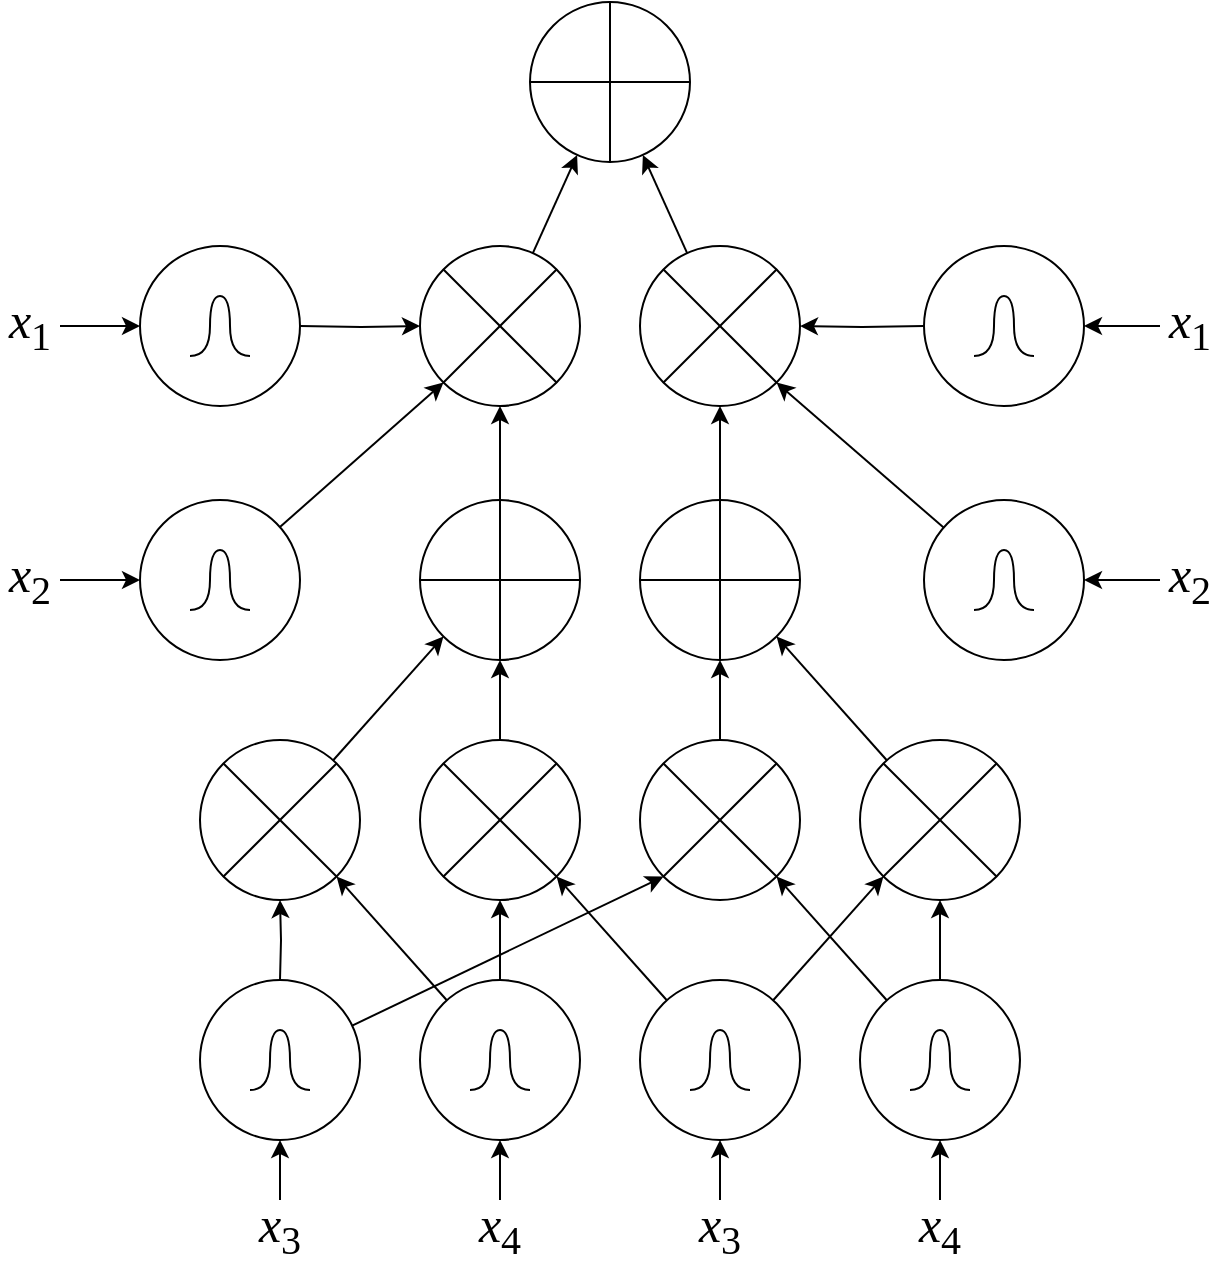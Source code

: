 <mxfile version="21.2.8" type="device">
  <diagram name="Page-1" id="Inq1Hw6wfs_KIvEQWjql">
    <mxGraphModel dx="186" dy="606" grid="1" gridSize="10" guides="1" tooltips="1" connect="1" arrows="1" fold="1" page="1" pageScale="1" pageWidth="850" pageHeight="1100" math="0" shadow="0">
      <root>
        <mxCell id="0" />
        <mxCell id="1" parent="0" />
        <mxCell id="gyXMwO3ofP4Fgjw1sUbA-225" value="" style="group;fontFamily=Times New Roman;fontSize=25;fillColor=default;container=0;" parent="1" vertex="1" connectable="0">
          <mxGeometry x="850" width="610" height="629" as="geometry" />
        </mxCell>
        <mxCell id="gyXMwO3ofP4Fgjw1sUbA-120" value="&lt;font style=&quot;&quot;&gt;&lt;i style=&quot;font-size: 25px;&quot;&gt;x&lt;/i&gt;&lt;sub style=&quot;&quot;&gt;&lt;font style=&quot;font-size: 20px;&quot;&gt;4&lt;/font&gt;&lt;/sub&gt;&lt;/font&gt;" style="text;html=1;strokeColor=none;fillColor=none;align=center;verticalAlign=middle;whiteSpace=wrap;rounded=0;fontFamily=Times New Roman;fontSize=25;" parent="1" vertex="1">
          <mxGeometry x="1085" y="599" width="30" height="30" as="geometry" />
        </mxCell>
        <mxCell id="gyXMwO3ofP4Fgjw1sUbA-122" value="&lt;font style=&quot;&quot;&gt;&lt;span style=&quot;font-size: 25px; font-style: italic;&quot;&gt;x&lt;/span&gt;&lt;sub style=&quot;&quot;&gt;&lt;font style=&quot;font-size: 20px;&quot;&gt;3&lt;/font&gt;&lt;/sub&gt;&lt;/font&gt;" style="text;html=1;strokeColor=none;fillColor=none;align=center;verticalAlign=middle;whiteSpace=wrap;rounded=0;fontFamily=Times New Roman;fontSize=25;" parent="1" vertex="1">
          <mxGeometry x="975" y="599" width="30" height="30" as="geometry" />
        </mxCell>
        <mxCell id="gyXMwO3ofP4Fgjw1sUbA-121" value="" style="edgeStyle=orthogonalEdgeStyle;rounded=0;orthogonalLoop=1;jettySize=auto;html=1;fontFamily=Times New Roman;fontSize=25;" parent="1" source="gyXMwO3ofP4Fgjw1sUbA-122" edge="1">
          <mxGeometry relative="1" as="geometry">
            <mxPoint x="990" y="569" as="targetPoint" />
          </mxGeometry>
        </mxCell>
        <mxCell id="gyXMwO3ofP4Fgjw1sUbA-126" value="" style="group;fontFamily=Times New Roman;fontSize=25;fontColor=#FFFFFF;" parent="1" vertex="1" connectable="0">
          <mxGeometry x="1060" y="489" width="80" height="80" as="geometry" />
        </mxCell>
        <mxCell id="gyXMwO3ofP4Fgjw1sUbA-127" value="" style="ellipse;whiteSpace=wrap;html=1;aspect=fixed;fontFamily=Times New Roman;fontSize=25;fontColor=#FFFFFF;" parent="gyXMwO3ofP4Fgjw1sUbA-126" vertex="1">
          <mxGeometry width="80" height="80" as="geometry" />
        </mxCell>
        <mxCell id="gyXMwO3ofP4Fgjw1sUbA-128" value="" style="endArrow=none;html=1;rounded=0;edgeStyle=orthogonalEdgeStyle;curved=1;fontFamily=Times New Roman;fontSize=25;fontColor=#FFFFFF;" parent="gyXMwO3ofP4Fgjw1sUbA-126" edge="1">
          <mxGeometry width="50" height="50" relative="1" as="geometry">
            <mxPoint x="55" y="55" as="sourcePoint" />
            <mxPoint x="25" y="55" as="targetPoint" />
            <Array as="points">
              <mxPoint x="45" y="55" />
              <mxPoint x="45" y="25" />
              <mxPoint x="35" y="25" />
              <mxPoint x="35" y="55" />
            </Array>
          </mxGeometry>
        </mxCell>
        <mxCell id="gyXMwO3ofP4Fgjw1sUbA-119" value="" style="edgeStyle=orthogonalEdgeStyle;rounded=0;orthogonalLoop=1;jettySize=auto;html=1;fontFamily=Times New Roman;fontSize=25;" parent="1" source="gyXMwO3ofP4Fgjw1sUbA-120" target="gyXMwO3ofP4Fgjw1sUbA-127" edge="1">
          <mxGeometry relative="1" as="geometry" />
        </mxCell>
        <mxCell id="gyXMwO3ofP4Fgjw1sUbA-132" value="" style="shape=sumEllipse;perimeter=ellipsePerimeter;whiteSpace=wrap;html=1;backgroundOutline=1;fontFamily=Times New Roman;fontSize=25;fontColor=#FFFFFF;" parent="1" vertex="1">
          <mxGeometry x="950" y="369" width="80" height="80" as="geometry" />
        </mxCell>
        <mxCell id="gyXMwO3ofP4Fgjw1sUbA-134" value="&lt;font style=&quot;&quot;&gt;&lt;i style=&quot;font-size: 25px;&quot;&gt;x&lt;/i&gt;&lt;sub style=&quot;&quot;&gt;&lt;font style=&quot;font-size: 20px;&quot;&gt;4&lt;/font&gt;&lt;/sub&gt;&lt;/font&gt;" style="text;html=1;strokeColor=none;fillColor=none;align=center;verticalAlign=middle;whiteSpace=wrap;rounded=0;fontFamily=Times New Roman;fontSize=25;" parent="1" vertex="1">
          <mxGeometry x="1305" y="599" width="30" height="30" as="geometry" />
        </mxCell>
        <mxCell id="gyXMwO3ofP4Fgjw1sUbA-136" value="&lt;font style=&quot;&quot;&gt;&lt;i style=&quot;font-size: 25px;&quot;&gt;x&lt;/i&gt;&lt;sub style=&quot;&quot;&gt;&lt;font style=&quot;font-size: 20px;&quot;&gt;3&lt;/font&gt;&lt;/sub&gt;&lt;/font&gt;" style="text;html=1;strokeColor=none;fillColor=none;align=center;verticalAlign=middle;whiteSpace=wrap;rounded=0;fontFamily=Times New Roman;fontSize=25;" parent="1" vertex="1">
          <mxGeometry x="1195" y="599" width="30" height="30" as="geometry" />
        </mxCell>
        <mxCell id="gyXMwO3ofP4Fgjw1sUbA-135" value="" style="edgeStyle=orthogonalEdgeStyle;rounded=0;orthogonalLoop=1;jettySize=auto;html=1;fontFamily=Times New Roman;fontSize=25;" parent="1" source="gyXMwO3ofP4Fgjw1sUbA-136" edge="1">
          <mxGeometry relative="1" as="geometry">
            <mxPoint x="1210" y="569" as="targetPoint" />
          </mxGeometry>
        </mxCell>
        <mxCell id="gyXMwO3ofP4Fgjw1sUbA-140" value="" style="group;fontFamily=Times New Roman;fontSize=25;fontColor=#FFFFFF;" parent="1" vertex="1" connectable="0">
          <mxGeometry x="1280" y="489" width="80" height="80" as="geometry" />
        </mxCell>
        <mxCell id="gyXMwO3ofP4Fgjw1sUbA-141" value="" style="ellipse;whiteSpace=wrap;html=1;aspect=fixed;fontFamily=Times New Roman;fontSize=25;fontColor=#FFFFFF;" parent="gyXMwO3ofP4Fgjw1sUbA-140" vertex="1">
          <mxGeometry width="80" height="80" as="geometry" />
        </mxCell>
        <mxCell id="gyXMwO3ofP4Fgjw1sUbA-142" value="" style="endArrow=none;html=1;rounded=0;edgeStyle=orthogonalEdgeStyle;curved=1;fontFamily=Times New Roman;fontSize=25;fontColor=#FFFFFF;" parent="gyXMwO3ofP4Fgjw1sUbA-140" edge="1">
          <mxGeometry width="50" height="50" relative="1" as="geometry">
            <mxPoint x="55" y="55" as="sourcePoint" />
            <mxPoint x="25" y="55" as="targetPoint" />
            <Array as="points">
              <mxPoint x="45" y="55" />
              <mxPoint x="45" y="25" />
              <mxPoint x="35" y="25" />
              <mxPoint x="35" y="55" />
            </Array>
          </mxGeometry>
        </mxCell>
        <mxCell id="gyXMwO3ofP4Fgjw1sUbA-146" value="" style="shape=sumEllipse;perimeter=ellipsePerimeter;whiteSpace=wrap;html=1;backgroundOutline=1;fontFamily=Times New Roman;fontSize=25;fontColor=#FFFFFF;" parent="1" vertex="1">
          <mxGeometry x="1280" y="369" width="80" height="80" as="geometry" />
        </mxCell>
        <mxCell id="gyXMwO3ofP4Fgjw1sUbA-133" value="" style="edgeStyle=orthogonalEdgeStyle;rounded=0;orthogonalLoop=1;jettySize=auto;html=1;fontFamily=Times New Roman;fontSize=25;" parent="1" source="gyXMwO3ofP4Fgjw1sUbA-134" target="gyXMwO3ofP4Fgjw1sUbA-141" edge="1">
          <mxGeometry relative="1" as="geometry" />
        </mxCell>
        <mxCell id="gyXMwO3ofP4Fgjw1sUbA-147" value="" style="shape=orEllipse;perimeter=ellipsePerimeter;whiteSpace=wrap;html=1;backgroundOutline=1;fontFamily=Times New Roman;fontSize=25;fontColor=#FFFFFF;" parent="1" vertex="1">
          <mxGeometry x="1060" y="249" width="80" height="80" as="geometry" />
        </mxCell>
        <mxCell id="gyXMwO3ofP4Fgjw1sUbA-151" value="" style="edgeStyle=orthogonalEdgeStyle;rounded=0;orthogonalLoop=1;jettySize=auto;html=1;fontFamily=Times New Roman;fontSize=25;fontColor=#FFFFFF;" parent="1" source="gyXMwO3ofP4Fgjw1sUbA-148" target="gyXMwO3ofP4Fgjw1sUbA-147" edge="1">
          <mxGeometry relative="1" as="geometry" />
        </mxCell>
        <mxCell id="gyXMwO3ofP4Fgjw1sUbA-148" value="" style="shape=sumEllipse;perimeter=ellipsePerimeter;whiteSpace=wrap;html=1;backgroundOutline=1;fontFamily=Times New Roman;fontSize=25;fontColor=#FFFFFF;" parent="1" vertex="1">
          <mxGeometry x="1060" y="369" width="80" height="80" as="geometry" />
        </mxCell>
        <mxCell id="gyXMwO3ofP4Fgjw1sUbA-149" value="" style="shape=sumEllipse;perimeter=ellipsePerimeter;whiteSpace=wrap;html=1;backgroundOutline=1;fontFamily=Times New Roman;fontSize=25;fontColor=#FFFFFF;" parent="1" vertex="1">
          <mxGeometry x="1170" y="369" width="80" height="80" as="geometry" />
        </mxCell>
        <mxCell id="gyXMwO3ofP4Fgjw1sUbA-150" value="" style="shape=orEllipse;perimeter=ellipsePerimeter;whiteSpace=wrap;html=1;backgroundOutline=1;fontFamily=Times New Roman;fontSize=25;fontColor=#FFFFFF;" parent="1" vertex="1">
          <mxGeometry x="1170" y="249" width="80" height="80" as="geometry" />
        </mxCell>
        <mxCell id="gyXMwO3ofP4Fgjw1sUbA-131" value="" style="rounded=0;orthogonalLoop=1;jettySize=auto;html=1;entryX=0;entryY=1;entryDx=0;entryDy=0;fontFamily=Times New Roman;fontSize=25;fontColor=#FFFFFF;" parent="1" source="gyXMwO3ofP4Fgjw1sUbA-132" target="gyXMwO3ofP4Fgjw1sUbA-147" edge="1">
          <mxGeometry relative="1" as="geometry">
            <mxPoint x="1050" y="249" as="targetPoint" />
          </mxGeometry>
        </mxCell>
        <mxCell id="gyXMwO3ofP4Fgjw1sUbA-155" value="" style="edgeStyle=orthogonalEdgeStyle;rounded=0;orthogonalLoop=1;jettySize=auto;html=1;fontFamily=Times New Roman;fontSize=25;fontColor=#FFFFFF;" parent="1" source="gyXMwO3ofP4Fgjw1sUbA-141" target="gyXMwO3ofP4Fgjw1sUbA-146" edge="1">
          <mxGeometry relative="1" as="geometry" />
        </mxCell>
        <mxCell id="gyXMwO3ofP4Fgjw1sUbA-156" value="" style="edgeStyle=orthogonalEdgeStyle;rounded=0;orthogonalLoop=1;jettySize=auto;html=1;fontFamily=Times New Roman;fontSize=25;fontColor=#FFFFFF;" parent="1" target="gyXMwO3ofP4Fgjw1sUbA-132" edge="1">
          <mxGeometry relative="1" as="geometry">
            <mxPoint x="990" y="489" as="sourcePoint" />
          </mxGeometry>
        </mxCell>
        <mxCell id="gyXMwO3ofP4Fgjw1sUbA-157" value="" style="rounded=0;orthogonalLoop=1;jettySize=auto;html=1;entryX=1;entryY=1;entryDx=0;entryDy=0;fontFamily=Times New Roman;fontSize=25;fontColor=#FFFFFF;" parent="1" source="gyXMwO3ofP4Fgjw1sUbA-127" target="gyXMwO3ofP4Fgjw1sUbA-132" edge="1">
          <mxGeometry relative="1" as="geometry" />
        </mxCell>
        <mxCell id="gyXMwO3ofP4Fgjw1sUbA-158" value="" style="edgeStyle=orthogonalEdgeStyle;rounded=0;orthogonalLoop=1;jettySize=auto;html=1;fontFamily=Times New Roman;fontSize=25;fontColor=#FFFFFF;" parent="1" source="gyXMwO3ofP4Fgjw1sUbA-127" target="gyXMwO3ofP4Fgjw1sUbA-148" edge="1">
          <mxGeometry relative="1" as="geometry" />
        </mxCell>
        <mxCell id="gyXMwO3ofP4Fgjw1sUbA-154" value="" style="rounded=0;orthogonalLoop=1;jettySize=auto;html=1;entryX=1;entryY=1;entryDx=0;entryDy=0;fontFamily=Times New Roman;fontSize=25;fontColor=#FFFFFF;" parent="1" source="gyXMwO3ofP4Fgjw1sUbA-146" target="gyXMwO3ofP4Fgjw1sUbA-150" edge="1">
          <mxGeometry relative="1" as="geometry">
            <mxPoint x="1320" y="249.0" as="targetPoint" />
          </mxGeometry>
        </mxCell>
        <mxCell id="gyXMwO3ofP4Fgjw1sUbA-160" value="" style="rounded=0;orthogonalLoop=1;jettySize=auto;html=1;entryX=0;entryY=1;entryDx=0;entryDy=0;fontFamily=Times New Roman;fontSize=25;fontColor=#FFFFFF;" parent="1" target="gyXMwO3ofP4Fgjw1sUbA-146" edge="1">
          <mxGeometry relative="1" as="geometry">
            <mxPoint x="1236.595" y="499.122" as="sourcePoint" />
          </mxGeometry>
        </mxCell>
        <mxCell id="gyXMwO3ofP4Fgjw1sUbA-152" value="" style="edgeStyle=orthogonalEdgeStyle;rounded=0;orthogonalLoop=1;jettySize=auto;html=1;fontFamily=Times New Roman;fontSize=25;fontColor=#FFFFFF;" parent="1" source="gyXMwO3ofP4Fgjw1sUbA-149" target="gyXMwO3ofP4Fgjw1sUbA-150" edge="1">
          <mxGeometry relative="1" as="geometry" />
        </mxCell>
        <mxCell id="gyXMwO3ofP4Fgjw1sUbA-162" value="" style="rounded=0;orthogonalLoop=1;jettySize=auto;html=1;entryX=1;entryY=1;entryDx=0;entryDy=0;fontFamily=Times New Roman;fontSize=25;fontColor=#FFFFFF;" parent="1" source="gyXMwO3ofP4Fgjw1sUbA-141" target="gyXMwO3ofP4Fgjw1sUbA-149" edge="1">
          <mxGeometry relative="1" as="geometry">
            <mxPoint x="1480" y="529" as="targetPoint" />
          </mxGeometry>
        </mxCell>
        <mxCell id="gyXMwO3ofP4Fgjw1sUbA-164" value="" style="rounded=0;orthogonalLoop=1;jettySize=auto;html=1;entryX=0;entryY=1;entryDx=0;entryDy=0;fontFamily=Times New Roman;fontSize=25;fontColor=#FFFFFF;" parent="1" target="gyXMwO3ofP4Fgjw1sUbA-149" edge="1">
          <mxGeometry relative="1" as="geometry">
            <mxPoint x="830" y="529" as="targetPoint" />
            <mxPoint x="1026.111" y="511.795" as="sourcePoint" />
          </mxGeometry>
        </mxCell>
        <mxCell id="gyXMwO3ofP4Fgjw1sUbA-165" value="" style="rounded=0;orthogonalLoop=1;jettySize=auto;html=1;entryX=1;entryY=1;entryDx=0;entryDy=0;fontFamily=Times New Roman;fontSize=25;fontColor=#FFFFFF;" parent="1" target="gyXMwO3ofP4Fgjw1sUbA-148" edge="1">
          <mxGeometry relative="1" as="geometry">
            <mxPoint x="1183.405" y="499.122" as="sourcePoint" />
          </mxGeometry>
        </mxCell>
        <mxCell id="gyXMwO3ofP4Fgjw1sUbA-166" value="" style="shape=sumEllipse;perimeter=ellipsePerimeter;whiteSpace=wrap;html=1;backgroundOutline=1;fontFamily=Times New Roman;fontSize=25;fontColor=#FFFFFF;" parent="1" vertex="1">
          <mxGeometry x="1060" y="122" width="80" height="80" as="geometry" />
        </mxCell>
        <mxCell id="gyXMwO3ofP4Fgjw1sUbA-209" value="" style="edgeStyle=orthogonalEdgeStyle;rounded=0;orthogonalLoop=1;jettySize=auto;html=1;fontFamily=Times New Roman;fontSize=25;fontColor=#FFFFFF;" parent="1" source="gyXMwO3ofP4Fgjw1sUbA-147" target="gyXMwO3ofP4Fgjw1sUbA-166" edge="1">
          <mxGeometry relative="1" as="geometry" />
        </mxCell>
        <mxCell id="gyXMwO3ofP4Fgjw1sUbA-167" value="" style="shape=sumEllipse;perimeter=ellipsePerimeter;whiteSpace=wrap;html=1;backgroundOutline=1;fontFamily=Times New Roman;fontSize=25;fontColor=#FFFFFF;" parent="1" vertex="1">
          <mxGeometry x="1170" y="122" width="80" height="80" as="geometry" />
        </mxCell>
        <mxCell id="gyXMwO3ofP4Fgjw1sUbA-210" value="" style="edgeStyle=orthogonalEdgeStyle;rounded=0;orthogonalLoop=1;jettySize=auto;html=1;fontFamily=Times New Roman;fontSize=25;fontColor=#FFFFFF;" parent="1" source="gyXMwO3ofP4Fgjw1sUbA-150" target="gyXMwO3ofP4Fgjw1sUbA-167" edge="1">
          <mxGeometry relative="1" as="geometry" />
        </mxCell>
        <mxCell id="gyXMwO3ofP4Fgjw1sUbA-175" value="" style="group;fontFamily=Times New Roman;fontSize=25;fontColor=#FFFFFF;" parent="1" vertex="1" connectable="0">
          <mxGeometry x="1312" y="249" width="80" height="80" as="geometry" />
        </mxCell>
        <mxCell id="gyXMwO3ofP4Fgjw1sUbA-176" value="" style="ellipse;whiteSpace=wrap;html=1;aspect=fixed;fontFamily=Times New Roman;fontSize=25;fontColor=#FFFFFF;" parent="gyXMwO3ofP4Fgjw1sUbA-175" vertex="1">
          <mxGeometry width="80" height="80" as="geometry" />
        </mxCell>
        <mxCell id="gyXMwO3ofP4Fgjw1sUbA-177" value="" style="endArrow=none;html=1;rounded=0;edgeStyle=orthogonalEdgeStyle;curved=1;fontFamily=Times New Roman;fontSize=25;fontColor=#FFFFFF;" parent="gyXMwO3ofP4Fgjw1sUbA-175" edge="1">
          <mxGeometry width="50" height="50" relative="1" as="geometry">
            <mxPoint x="55" y="55" as="sourcePoint" />
            <mxPoint x="25" y="55" as="targetPoint" />
            <Array as="points">
              <mxPoint x="45" y="55" />
              <mxPoint x="45" y="25" />
              <mxPoint x="35" y="25" />
              <mxPoint x="35" y="55" />
            </Array>
          </mxGeometry>
        </mxCell>
        <mxCell id="gyXMwO3ofP4Fgjw1sUbA-200" value="" style="group;fontFamily=Times New Roman;fontSize=25;fontColor=#FFFFFF;" parent="1" vertex="1" connectable="0">
          <mxGeometry x="920" y="249" width="80" height="80" as="geometry" />
        </mxCell>
        <mxCell id="gyXMwO3ofP4Fgjw1sUbA-201" value="" style="ellipse;whiteSpace=wrap;html=1;aspect=fixed;fontFamily=Times New Roman;fontSize=25;fontColor=#FFFFFF;" parent="gyXMwO3ofP4Fgjw1sUbA-200" vertex="1">
          <mxGeometry width="80" height="80" as="geometry" />
        </mxCell>
        <mxCell id="gyXMwO3ofP4Fgjw1sUbA-202" value="" style="endArrow=none;html=1;rounded=0;edgeStyle=orthogonalEdgeStyle;curved=1;fontFamily=Times New Roman;fontSize=25;fontColor=#FFFFFF;" parent="gyXMwO3ofP4Fgjw1sUbA-200" edge="1">
          <mxGeometry width="50" height="50" relative="1" as="geometry">
            <mxPoint x="55" y="55" as="sourcePoint" />
            <mxPoint x="25" y="55" as="targetPoint" />
            <Array as="points">
              <mxPoint x="45" y="55" />
              <mxPoint x="45" y="25" />
              <mxPoint x="35" y="25" />
              <mxPoint x="35" y="55" />
            </Array>
          </mxGeometry>
        </mxCell>
        <mxCell id="gyXMwO3ofP4Fgjw1sUbA-206" value="" style="shape=orEllipse;perimeter=ellipsePerimeter;whiteSpace=wrap;html=1;backgroundOutline=1;fontFamily=Times New Roman;fontSize=25;fontColor=#FFFFFF;" parent="1" vertex="1">
          <mxGeometry x="1115" width="80" height="80" as="geometry" />
        </mxCell>
        <mxCell id="gyXMwO3ofP4Fgjw1sUbA-211" value="" style="rounded=0;orthogonalLoop=1;jettySize=auto;html=1;entryX=1;entryY=1;entryDx=0;entryDy=0;fontFamily=Times New Roman;fontSize=25;fontColor=#FFFFFF;" parent="1" source="gyXMwO3ofP4Fgjw1sUbA-176" target="gyXMwO3ofP4Fgjw1sUbA-167" edge="1">
          <mxGeometry relative="1" as="geometry" />
        </mxCell>
        <mxCell id="gyXMwO3ofP4Fgjw1sUbA-212" value="" style="edgeStyle=orthogonalEdgeStyle;rounded=0;orthogonalLoop=1;jettySize=auto;html=1;fontFamily=Times New Roman;fontSize=25;fontColor=#FFFFFF;" parent="1" target="gyXMwO3ofP4Fgjw1sUbA-167" edge="1">
          <mxGeometry relative="1" as="geometry">
            <mxPoint x="1312" y="162" as="sourcePoint" />
          </mxGeometry>
        </mxCell>
        <mxCell id="gyXMwO3ofP4Fgjw1sUbA-213" value="" style="rounded=0;orthogonalLoop=1;jettySize=auto;html=1;entryX=0;entryY=1;entryDx=0;entryDy=0;fontFamily=Times New Roman;fontSize=25;fontColor=#FFFFFF;" parent="1" source="gyXMwO3ofP4Fgjw1sUbA-201" target="gyXMwO3ofP4Fgjw1sUbA-166" edge="1">
          <mxGeometry relative="1" as="geometry" />
        </mxCell>
        <mxCell id="gyXMwO3ofP4Fgjw1sUbA-207" value="" style="rounded=0;orthogonalLoop=1;jettySize=auto;html=1;fontFamily=Times New Roman;fontSize=25;fontColor=#FFFFFF;" parent="1" source="gyXMwO3ofP4Fgjw1sUbA-166" target="gyXMwO3ofP4Fgjw1sUbA-206" edge="1">
          <mxGeometry relative="1" as="geometry" />
        </mxCell>
        <mxCell id="gyXMwO3ofP4Fgjw1sUbA-214" value="" style="edgeStyle=orthogonalEdgeStyle;rounded=0;orthogonalLoop=1;jettySize=auto;html=1;fontFamily=Times New Roman;fontSize=25;fontColor=#FFFFFF;" parent="1" target="gyXMwO3ofP4Fgjw1sUbA-166" edge="1">
          <mxGeometry relative="1" as="geometry">
            <mxPoint x="1000" y="162" as="sourcePoint" />
          </mxGeometry>
        </mxCell>
        <mxCell id="gyXMwO3ofP4Fgjw1sUbA-222" value="" style="edgeStyle=orthogonalEdgeStyle;rounded=0;orthogonalLoop=1;jettySize=auto;html=1;fontFamily=Times New Roman;fontSize=25;" parent="1" source="gyXMwO3ofP4Fgjw1sUbA-215" target="gyXMwO3ofP4Fgjw1sUbA-201" edge="1">
          <mxGeometry relative="1" as="geometry" />
        </mxCell>
        <mxCell id="gyXMwO3ofP4Fgjw1sUbA-215" value="&lt;font style=&quot;&quot;&gt;&lt;i style=&quot;font-size: 25px;&quot;&gt;x&lt;/i&gt;&lt;sub style=&quot;&quot;&gt;&lt;font style=&quot;font-size: 20px;&quot;&gt;2&lt;/font&gt;&lt;/sub&gt;&lt;/font&gt;" style="text;html=1;strokeColor=none;fillColor=none;align=center;verticalAlign=middle;whiteSpace=wrap;rounded=0;fontFamily=Times New Roman;fontSize=25;" parent="1" vertex="1">
          <mxGeometry x="850" y="274" width="30" height="30" as="geometry" />
        </mxCell>
        <mxCell id="gyXMwO3ofP4Fgjw1sUbA-221" value="" style="edgeStyle=orthogonalEdgeStyle;rounded=0;orthogonalLoop=1;jettySize=auto;html=1;fontFamily=Times New Roman;fontSize=25;" parent="1" source="gyXMwO3ofP4Fgjw1sUbA-216" edge="1">
          <mxGeometry relative="1" as="geometry">
            <mxPoint x="920" y="162" as="targetPoint" />
          </mxGeometry>
        </mxCell>
        <mxCell id="gyXMwO3ofP4Fgjw1sUbA-216" value="&lt;font style=&quot;&quot;&gt;&lt;i style=&quot;font-size: 25px;&quot;&gt;x&lt;/i&gt;&lt;sub style=&quot;&quot;&gt;&lt;font style=&quot;font-size: 20px;&quot;&gt;1&lt;/font&gt;&lt;/sub&gt;&lt;/font&gt;" style="text;html=1;strokeColor=none;fillColor=none;align=center;verticalAlign=middle;whiteSpace=wrap;rounded=0;fontFamily=Times New Roman;fontSize=25;" parent="1" vertex="1">
          <mxGeometry x="850" y="147" width="30" height="30" as="geometry" />
        </mxCell>
        <mxCell id="gyXMwO3ofP4Fgjw1sUbA-224" value="" style="edgeStyle=orthogonalEdgeStyle;rounded=0;orthogonalLoop=1;jettySize=auto;html=1;fontFamily=Times New Roman;fontSize=25;" parent="1" source="gyXMwO3ofP4Fgjw1sUbA-219" target="gyXMwO3ofP4Fgjw1sUbA-176" edge="1">
          <mxGeometry relative="1" as="geometry" />
        </mxCell>
        <mxCell id="gyXMwO3ofP4Fgjw1sUbA-219" value="&lt;font style=&quot;&quot;&gt;&lt;i style=&quot;font-size: 25px;&quot;&gt;x&lt;/i&gt;&lt;sub style=&quot;&quot;&gt;&lt;font style=&quot;font-size: 20px;&quot;&gt;2&lt;/font&gt;&lt;/sub&gt;&lt;/font&gt;" style="text;html=1;strokeColor=none;fillColor=none;align=center;verticalAlign=middle;whiteSpace=wrap;rounded=0;fontFamily=Times New Roman;fontSize=25;" parent="1" vertex="1">
          <mxGeometry x="1430" y="274" width="30" height="30" as="geometry" />
        </mxCell>
        <mxCell id="gyXMwO3ofP4Fgjw1sUbA-223" value="" style="edgeStyle=orthogonalEdgeStyle;rounded=0;orthogonalLoop=1;jettySize=auto;html=1;fontFamily=Times New Roman;fontSize=25;" parent="1" source="gyXMwO3ofP4Fgjw1sUbA-220" edge="1">
          <mxGeometry relative="1" as="geometry">
            <mxPoint x="1392" y="162" as="targetPoint" />
          </mxGeometry>
        </mxCell>
        <mxCell id="gyXMwO3ofP4Fgjw1sUbA-220" value="&lt;font style=&quot;&quot;&gt;&lt;i style=&quot;font-size: 25px;&quot;&gt;x&lt;/i&gt;&lt;sub style=&quot;&quot;&gt;&lt;font style=&quot;font-size: 20px;&quot;&gt;1&lt;/font&gt;&lt;/sub&gt;&lt;/font&gt;" style="text;html=1;strokeColor=none;fillColor=none;align=center;verticalAlign=middle;whiteSpace=wrap;rounded=0;fontFamily=Times New Roman;fontSize=25;" parent="1" vertex="1">
          <mxGeometry x="1430" y="147" width="30" height="30" as="geometry" />
        </mxCell>
        <mxCell id="gyXMwO3ofP4Fgjw1sUbA-208" value="" style="rounded=0;orthogonalLoop=1;jettySize=auto;html=1;fontFamily=Times New Roman;fontSize=25;fontColor=#FFFFFF;" parent="1" source="gyXMwO3ofP4Fgjw1sUbA-167" target="gyXMwO3ofP4Fgjw1sUbA-206" edge="1">
          <mxGeometry relative="1" as="geometry" />
        </mxCell>
        <mxCell id="W4Po7L9avesT6RaKiQiM-1" value="" style="group;fontFamily=Times New Roman;fontSize=25;fontColor=#FFFFFF;" vertex="1" connectable="0" parent="1">
          <mxGeometry x="1312" y="122" width="80" height="80" as="geometry" />
        </mxCell>
        <mxCell id="W4Po7L9avesT6RaKiQiM-2" value="" style="ellipse;whiteSpace=wrap;html=1;aspect=fixed;fontFamily=Times New Roman;fontSize=25;fontColor=#FFFFFF;" vertex="1" parent="W4Po7L9avesT6RaKiQiM-1">
          <mxGeometry width="80" height="80" as="geometry" />
        </mxCell>
        <mxCell id="W4Po7L9avesT6RaKiQiM-3" value="" style="endArrow=none;html=1;rounded=0;edgeStyle=orthogonalEdgeStyle;curved=1;fontFamily=Times New Roman;fontSize=25;fontColor=#FFFFFF;" edge="1" parent="W4Po7L9avesT6RaKiQiM-1">
          <mxGeometry width="50" height="50" relative="1" as="geometry">
            <mxPoint x="55" y="55" as="sourcePoint" />
            <mxPoint x="25" y="55" as="targetPoint" />
            <Array as="points">
              <mxPoint x="45" y="55" />
              <mxPoint x="45" y="25" />
              <mxPoint x="35" y="25" />
              <mxPoint x="35" y="55" />
            </Array>
          </mxGeometry>
        </mxCell>
        <mxCell id="W4Po7L9avesT6RaKiQiM-5" value="" style="group;fontFamily=Times New Roman;fontSize=25;fontColor=#FFFFFF;" vertex="1" connectable="0" parent="1">
          <mxGeometry x="920" y="122" width="80" height="80" as="geometry" />
        </mxCell>
        <mxCell id="W4Po7L9avesT6RaKiQiM-6" value="" style="ellipse;whiteSpace=wrap;html=1;aspect=fixed;fontFamily=Times New Roman;fontSize=25;fontColor=#FFFFFF;" vertex="1" parent="W4Po7L9avesT6RaKiQiM-5">
          <mxGeometry width="80" height="80" as="geometry" />
        </mxCell>
        <mxCell id="W4Po7L9avesT6RaKiQiM-7" value="" style="endArrow=none;html=1;rounded=0;edgeStyle=orthogonalEdgeStyle;curved=1;fontFamily=Times New Roman;fontSize=25;fontColor=#FFFFFF;" edge="1" parent="W4Po7L9avesT6RaKiQiM-5">
          <mxGeometry width="50" height="50" relative="1" as="geometry">
            <mxPoint x="55" y="55" as="sourcePoint" />
            <mxPoint x="25" y="55" as="targetPoint" />
            <Array as="points">
              <mxPoint x="45" y="55" />
              <mxPoint x="45" y="25" />
              <mxPoint x="35" y="25" />
              <mxPoint x="35" y="55" />
            </Array>
          </mxGeometry>
        </mxCell>
        <mxCell id="W4Po7L9avesT6RaKiQiM-8" value="" style="group;fontFamily=Times New Roman;fontSize=25;fontColor=#FFFFFF;" vertex="1" connectable="0" parent="1">
          <mxGeometry x="1170" y="489" width="80" height="80" as="geometry" />
        </mxCell>
        <mxCell id="W4Po7L9avesT6RaKiQiM-9" value="" style="ellipse;whiteSpace=wrap;html=1;aspect=fixed;fontFamily=Times New Roman;fontSize=25;fontColor=#FFFFFF;" vertex="1" parent="W4Po7L9avesT6RaKiQiM-8">
          <mxGeometry width="80" height="80" as="geometry" />
        </mxCell>
        <mxCell id="W4Po7L9avesT6RaKiQiM-10" value="" style="endArrow=none;html=1;rounded=0;edgeStyle=orthogonalEdgeStyle;curved=1;fontFamily=Times New Roman;fontSize=25;fontColor=#FFFFFF;" edge="1" parent="W4Po7L9avesT6RaKiQiM-8">
          <mxGeometry width="50" height="50" relative="1" as="geometry">
            <mxPoint x="55" y="55" as="sourcePoint" />
            <mxPoint x="25" y="55" as="targetPoint" />
            <Array as="points">
              <mxPoint x="45" y="55" />
              <mxPoint x="45" y="25" />
              <mxPoint x="35" y="25" />
              <mxPoint x="35" y="55" />
            </Array>
          </mxGeometry>
        </mxCell>
        <mxCell id="W4Po7L9avesT6RaKiQiM-11" value="" style="group;fontFamily=Times New Roman;fontSize=25;fontColor=#FFFFFF;" vertex="1" connectable="0" parent="1">
          <mxGeometry x="950" y="489" width="80" height="80" as="geometry" />
        </mxCell>
        <mxCell id="W4Po7L9avesT6RaKiQiM-12" value="" style="ellipse;whiteSpace=wrap;html=1;aspect=fixed;fontFamily=Times New Roman;fontSize=25;fontColor=#FFFFFF;" vertex="1" parent="W4Po7L9avesT6RaKiQiM-11">
          <mxGeometry width="80" height="80" as="geometry" />
        </mxCell>
        <mxCell id="W4Po7L9avesT6RaKiQiM-13" value="" style="endArrow=none;html=1;rounded=0;edgeStyle=orthogonalEdgeStyle;curved=1;fontFamily=Times New Roman;fontSize=25;fontColor=#FFFFFF;" edge="1" parent="W4Po7L9avesT6RaKiQiM-11">
          <mxGeometry width="50" height="50" relative="1" as="geometry">
            <mxPoint x="55" y="55" as="sourcePoint" />
            <mxPoint x="25" y="55" as="targetPoint" />
            <Array as="points">
              <mxPoint x="45" y="55" />
              <mxPoint x="45" y="25" />
              <mxPoint x="35" y="25" />
              <mxPoint x="35" y="55" />
            </Array>
          </mxGeometry>
        </mxCell>
      </root>
    </mxGraphModel>
  </diagram>
</mxfile>
